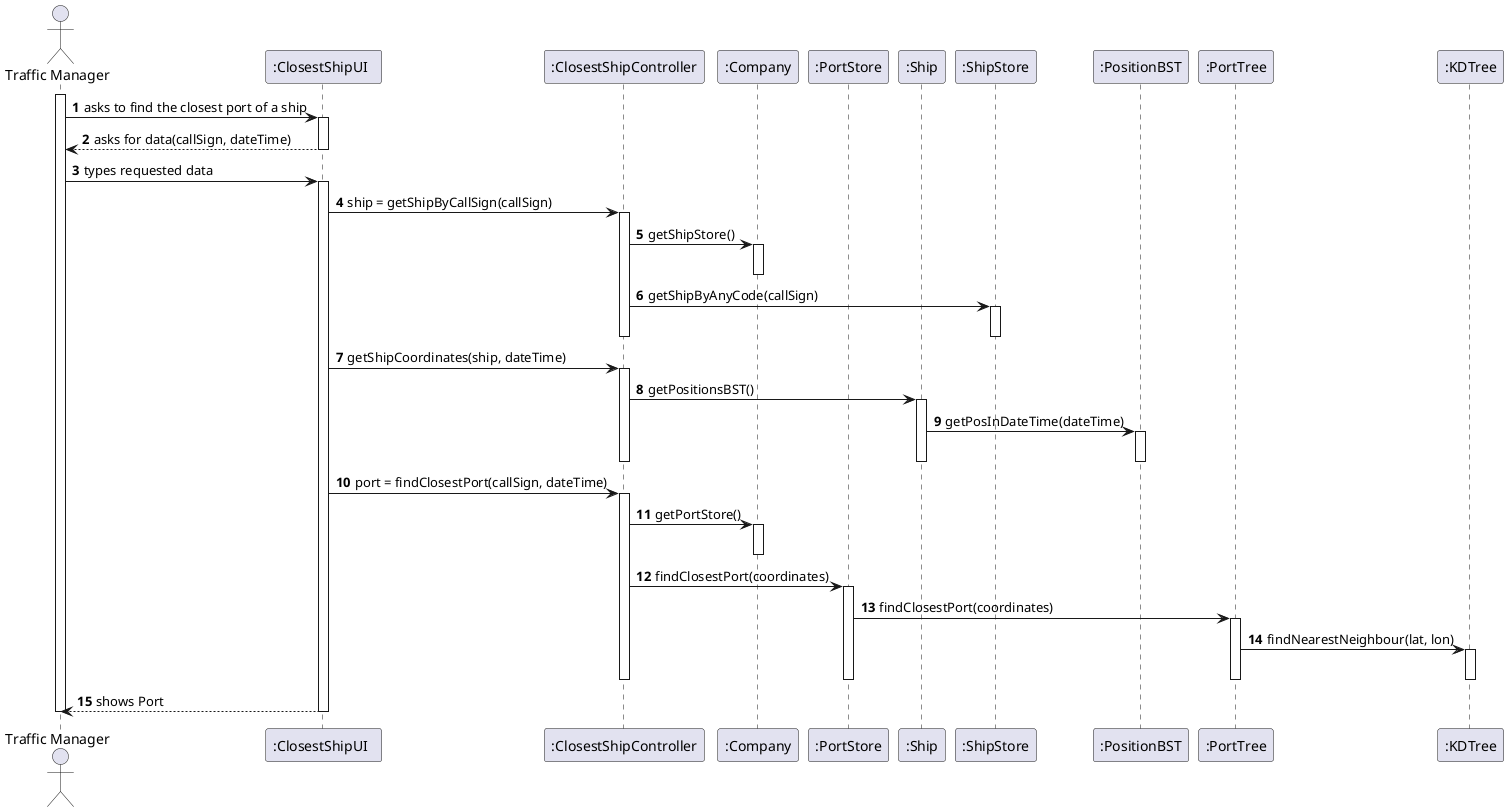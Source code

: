 @startuml
autonumber
'hide footbox
actor "Traffic Manager" as TM
participant ":ClosestShipUI  " as UI
participant ":ClosestShipController" as CTRL
participant ":Company" as CMP
participant ":PortStore" as STORE
participant ":Ship" as SHIP
participant ":ShipStore" as SHSTORE
participant ":PositionBST" as POS
participant ":PortTree" as TREE
participant ":KDTree" as KD

activate TM
TM -> UI : asks to find the closest port of a ship
activate UI

UI --> TM : asks for data(callSign, dateTime)
deactivate UI
TM -> UI : types requested data
activate UI
UI -> CTRL : ship = getShipByCallSign(callSign)
activate CTRL
CTRL -> CMP : getShipStore()
activate CMP
deactivate CMP
CTRL -> SHSTORE : getShipByAnyCode(callSign)
activate SHSTORE
deactivate SHSTORE
deactivate CTRL

UI -> CTRL : getShipCoordinates(ship, dateTime)
activate CTRL
CTRL -> SHIP : getPositionsBST()
activate SHIP
SHIP -> POS : getPosInDateTime(dateTime)
activate POS
deactivate POS
deactivate SHIP

deactivate CTRL

UI -> CTRL : port = findClosestPort(callSign, dateTime)
activate CTRL
CTRL -> CMP : getPortStore()
activate CMP
deactivate CMP
CTRL -> STORE : findClosestPort(coordinates)
activate STORE
STORE -> TREE : findClosestPort(coordinates)
activate TREE
TREE -> KD : findNearestNeighbour(lat, lon)
activate KD
deactivate KD
deactivate TREE
deactivate STORE

deactivate CTRL
UI --> TM : shows Port
deactivate UI
deactivate TM

@enduml

